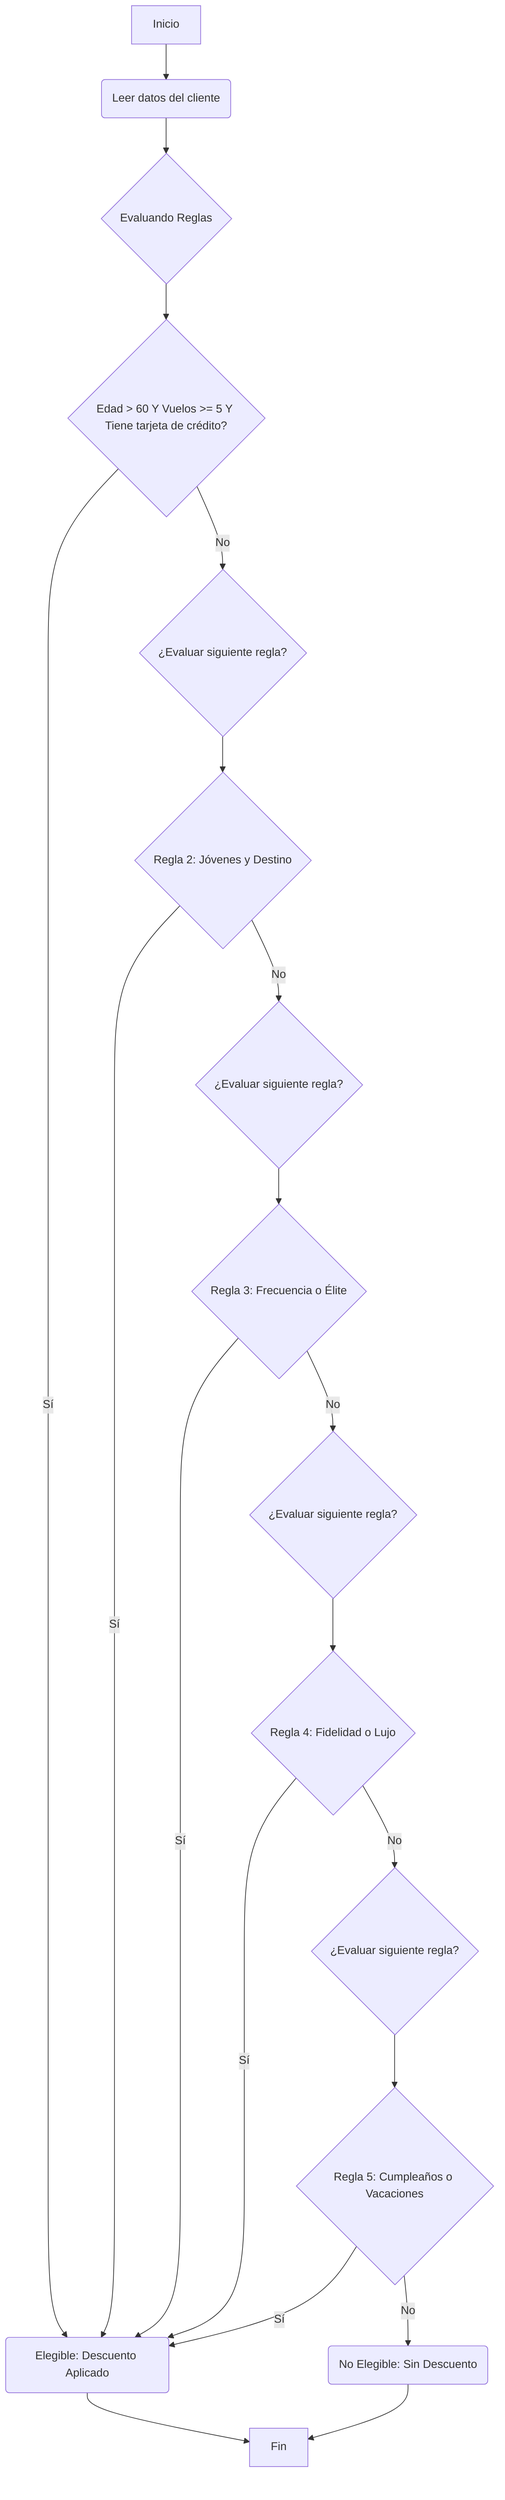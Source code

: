 flowchart TD
    A["Inicio"] --> B("Leer datos del cliente")
    B --> C{"Evaluando Reglas"}
    C --> D{"Edad > 60 Y Vuelos >= 5 Y Tiene tarjeta de crédito?"}
    D -- Sí --> E("Elegible: Descuento Aplicado")
    D -- No --> F{"¿Evaluar siguiente regla?"}
    F --> G{"Regla 2: Jóvenes y Destino"}
    G -- Sí --> E
    G -- No --> H{"¿Evaluar siguiente regla?"}
    H --> I{"Regla 3: Frecuencia o Élite"}
    I -- Sí --> E
    I -- No --> J{"¿Evaluar siguiente regla?"}
    J --> K{"Regla 4: Fidelidad o Lujo"}
    K -- Sí --> E
    K -- No --> L{"¿Evaluar siguiente regla?"}
    L --> M{"Regla 5: Cumpleaños o Vacaciones"}
    M -- Sí --> E
    M -- No --> N("No Elegible: Sin Descuento")
    E --> P["Fin"]
    N --> P